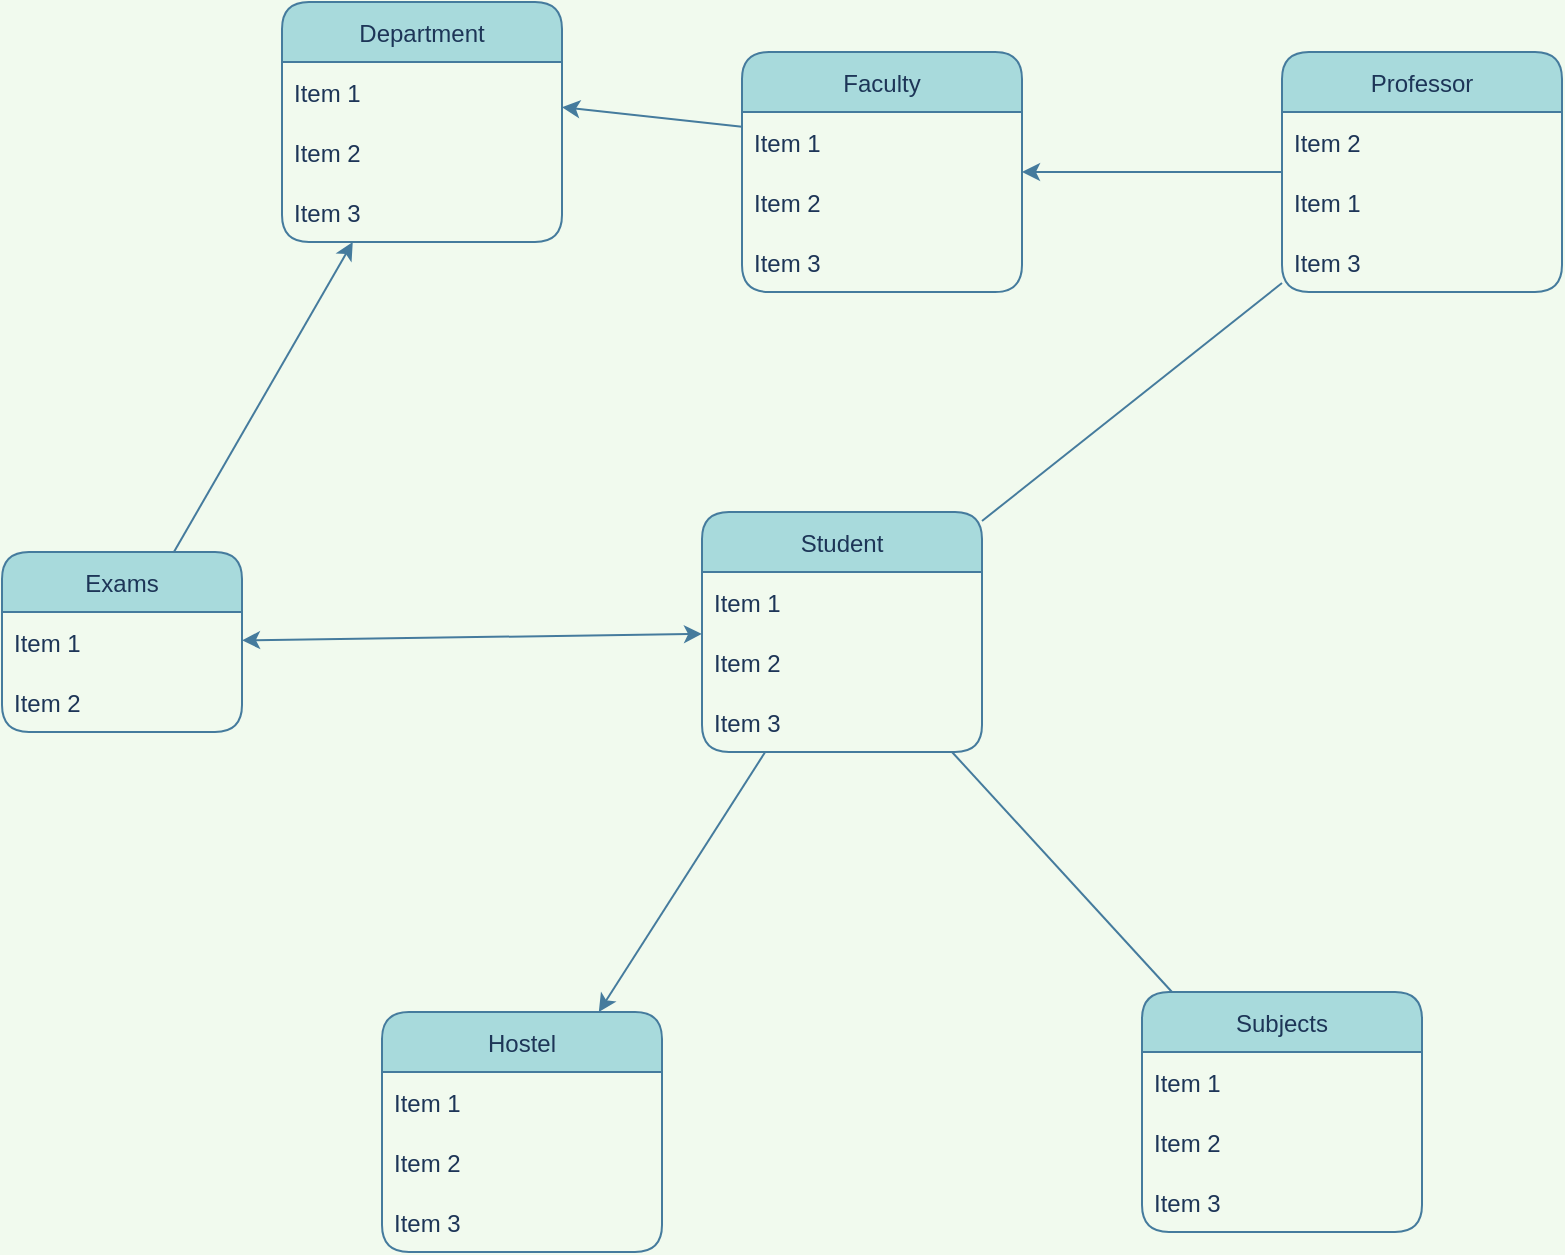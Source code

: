 <mxfile version="17.1.3" type="github">
  <diagram id="IQ9gFcHRNQKVuOo7Adpv" name="Page-1">
    <mxGraphModel dx="868" dy="450" grid="1" gridSize="10" guides="1" tooltips="1" connect="1" arrows="1" fold="1" page="1" pageScale="1" pageWidth="850" pageHeight="1100" background="#F1FAEE" math="0" shadow="0">
      <root>
        <mxCell id="0" />
        <mxCell id="1" parent="0" />
        <mxCell id="DH_IdGn520nzcRJDCefY-1" value="Student" style="swimlane;fontStyle=0;childLayout=stackLayout;horizontal=1;startSize=30;horizontalStack=0;resizeParent=1;resizeParentMax=0;resizeLast=0;collapsible=1;marginBottom=0;fillColor=#A8DADC;strokeColor=#457B9D;fontColor=#1D3557;rounded=1;" vertex="1" parent="1">
          <mxGeometry x="390" y="260" width="140" height="120" as="geometry" />
        </mxCell>
        <mxCell id="DH_IdGn520nzcRJDCefY-2" value="Item 1" style="text;strokeColor=none;fillColor=none;align=left;verticalAlign=middle;spacingLeft=4;spacingRight=4;overflow=hidden;points=[[0,0.5],[1,0.5]];portConstraint=eastwest;rotatable=0;fontColor=#1D3557;rounded=1;" vertex="1" parent="DH_IdGn520nzcRJDCefY-1">
          <mxGeometry y="30" width="140" height="30" as="geometry" />
        </mxCell>
        <mxCell id="DH_IdGn520nzcRJDCefY-3" value="Item 2" style="text;strokeColor=none;fillColor=none;align=left;verticalAlign=middle;spacingLeft=4;spacingRight=4;overflow=hidden;points=[[0,0.5],[1,0.5]];portConstraint=eastwest;rotatable=0;fontColor=#1D3557;rounded=1;" vertex="1" parent="DH_IdGn520nzcRJDCefY-1">
          <mxGeometry y="60" width="140" height="30" as="geometry" />
        </mxCell>
        <mxCell id="DH_IdGn520nzcRJDCefY-4" value="Item 3" style="text;strokeColor=none;fillColor=none;align=left;verticalAlign=middle;spacingLeft=4;spacingRight=4;overflow=hidden;points=[[0,0.5],[1,0.5]];portConstraint=eastwest;rotatable=0;fontColor=#1D3557;rounded=1;" vertex="1" parent="DH_IdGn520nzcRJDCefY-1">
          <mxGeometry y="90" width="140" height="30" as="geometry" />
        </mxCell>
        <mxCell id="DH_IdGn520nzcRJDCefY-6" value="Department" style="swimlane;fontStyle=0;childLayout=stackLayout;horizontal=1;startSize=30;horizontalStack=0;resizeParent=1;resizeParentMax=0;resizeLast=0;collapsible=1;marginBottom=0;fillColor=#A8DADC;strokeColor=#457B9D;fontColor=#1D3557;rounded=1;" vertex="1" parent="1">
          <mxGeometry x="180" y="5" width="140" height="120" as="geometry" />
        </mxCell>
        <mxCell id="DH_IdGn520nzcRJDCefY-7" value="Item 1" style="text;strokeColor=none;fillColor=none;align=left;verticalAlign=middle;spacingLeft=4;spacingRight=4;overflow=hidden;points=[[0,0.5],[1,0.5]];portConstraint=eastwest;rotatable=0;fontColor=#1D3557;rounded=1;" vertex="1" parent="DH_IdGn520nzcRJDCefY-6">
          <mxGeometry y="30" width="140" height="30" as="geometry" />
        </mxCell>
        <mxCell id="DH_IdGn520nzcRJDCefY-8" value="Item 2" style="text;strokeColor=none;fillColor=none;align=left;verticalAlign=middle;spacingLeft=4;spacingRight=4;overflow=hidden;points=[[0,0.5],[1,0.5]];portConstraint=eastwest;rotatable=0;fontColor=#1D3557;rounded=1;" vertex="1" parent="DH_IdGn520nzcRJDCefY-6">
          <mxGeometry y="60" width="140" height="30" as="geometry" />
        </mxCell>
        <mxCell id="DH_IdGn520nzcRJDCefY-9" value="Item 3" style="text;strokeColor=none;fillColor=none;align=left;verticalAlign=middle;spacingLeft=4;spacingRight=4;overflow=hidden;points=[[0,0.5],[1,0.5]];portConstraint=eastwest;rotatable=0;fontColor=#1D3557;rounded=1;" vertex="1" parent="DH_IdGn520nzcRJDCefY-6">
          <mxGeometry y="90" width="140" height="30" as="geometry" />
        </mxCell>
        <mxCell id="DH_IdGn520nzcRJDCefY-10" value="Professor" style="swimlane;fontStyle=0;childLayout=stackLayout;horizontal=1;startSize=30;horizontalStack=0;resizeParent=1;resizeParentMax=0;resizeLast=0;collapsible=1;marginBottom=0;fillColor=#A8DADC;strokeColor=#457B9D;fontColor=#1D3557;rounded=1;" vertex="1" parent="1">
          <mxGeometry x="680" y="30" width="140" height="120" as="geometry" />
        </mxCell>
        <mxCell id="DH_IdGn520nzcRJDCefY-12" value="Item 2" style="text;strokeColor=none;fillColor=none;align=left;verticalAlign=middle;spacingLeft=4;spacingRight=4;overflow=hidden;points=[[0,0.5],[1,0.5]];portConstraint=eastwest;rotatable=0;fontColor=#1D3557;rounded=1;" vertex="1" parent="DH_IdGn520nzcRJDCefY-10">
          <mxGeometry y="30" width="140" height="30" as="geometry" />
        </mxCell>
        <mxCell id="DH_IdGn520nzcRJDCefY-11" value="Item 1" style="text;strokeColor=none;fillColor=none;align=left;verticalAlign=middle;spacingLeft=4;spacingRight=4;overflow=hidden;points=[[0,0.5],[1,0.5]];portConstraint=eastwest;rotatable=0;fontColor=#1D3557;rounded=1;" vertex="1" parent="DH_IdGn520nzcRJDCefY-10">
          <mxGeometry y="60" width="140" height="30" as="geometry" />
        </mxCell>
        <mxCell id="DH_IdGn520nzcRJDCefY-13" value="Item 3" style="text;strokeColor=none;fillColor=none;align=left;verticalAlign=middle;spacingLeft=4;spacingRight=4;overflow=hidden;points=[[0,0.5],[1,0.5]];portConstraint=eastwest;rotatable=0;fontColor=#1D3557;rounded=1;" vertex="1" parent="DH_IdGn520nzcRJDCefY-10">
          <mxGeometry y="90" width="140" height="30" as="geometry" />
        </mxCell>
        <mxCell id="DH_IdGn520nzcRJDCefY-14" value="Faculty" style="swimlane;fontStyle=0;childLayout=stackLayout;horizontal=1;startSize=30;horizontalStack=0;resizeParent=1;resizeParentMax=0;resizeLast=0;collapsible=1;marginBottom=0;fillColor=#A8DADC;strokeColor=#457B9D;fontColor=#1D3557;rounded=1;" vertex="1" parent="1">
          <mxGeometry x="410" y="30" width="140" height="120" as="geometry" />
        </mxCell>
        <mxCell id="DH_IdGn520nzcRJDCefY-15" value="Item 1" style="text;strokeColor=none;fillColor=none;align=left;verticalAlign=middle;spacingLeft=4;spacingRight=4;overflow=hidden;points=[[0,0.5],[1,0.5]];portConstraint=eastwest;rotatable=0;fontColor=#1D3557;rounded=1;" vertex="1" parent="DH_IdGn520nzcRJDCefY-14">
          <mxGeometry y="30" width="140" height="30" as="geometry" />
        </mxCell>
        <mxCell id="DH_IdGn520nzcRJDCefY-16" value="Item 2" style="text;strokeColor=none;fillColor=none;align=left;verticalAlign=middle;spacingLeft=4;spacingRight=4;overflow=hidden;points=[[0,0.5],[1,0.5]];portConstraint=eastwest;rotatable=0;fontColor=#1D3557;rounded=1;" vertex="1" parent="DH_IdGn520nzcRJDCefY-14">
          <mxGeometry y="60" width="140" height="30" as="geometry" />
        </mxCell>
        <mxCell id="DH_IdGn520nzcRJDCefY-17" value="Item 3" style="text;strokeColor=none;fillColor=none;align=left;verticalAlign=middle;spacingLeft=4;spacingRight=4;overflow=hidden;points=[[0,0.5],[1,0.5]];portConstraint=eastwest;rotatable=0;fontColor=#1D3557;rounded=1;" vertex="1" parent="DH_IdGn520nzcRJDCefY-14">
          <mxGeometry y="90" width="140" height="30" as="geometry" />
        </mxCell>
        <mxCell id="DH_IdGn520nzcRJDCefY-26" value="Subjects" style="swimlane;fontStyle=0;childLayout=stackLayout;horizontal=1;startSize=30;horizontalStack=0;resizeParent=1;resizeParentMax=0;resizeLast=0;collapsible=1;marginBottom=0;fillColor=#A8DADC;strokeColor=#457B9D;fontColor=#1D3557;rounded=1;" vertex="1" parent="1">
          <mxGeometry x="610" y="500" width="140" height="120" as="geometry" />
        </mxCell>
        <mxCell id="DH_IdGn520nzcRJDCefY-27" value="Item 1" style="text;strokeColor=none;fillColor=none;align=left;verticalAlign=middle;spacingLeft=4;spacingRight=4;overflow=hidden;points=[[0,0.5],[1,0.5]];portConstraint=eastwest;rotatable=0;fontColor=#1D3557;rounded=1;" vertex="1" parent="DH_IdGn520nzcRJDCefY-26">
          <mxGeometry y="30" width="140" height="30" as="geometry" />
        </mxCell>
        <mxCell id="DH_IdGn520nzcRJDCefY-28" value="Item 2" style="text;strokeColor=none;fillColor=none;align=left;verticalAlign=middle;spacingLeft=4;spacingRight=4;overflow=hidden;points=[[0,0.5],[1,0.5]];portConstraint=eastwest;rotatable=0;fontColor=#1D3557;rounded=1;" vertex="1" parent="DH_IdGn520nzcRJDCefY-26">
          <mxGeometry y="60" width="140" height="30" as="geometry" />
        </mxCell>
        <mxCell id="DH_IdGn520nzcRJDCefY-29" value="Item 3" style="text;strokeColor=none;fillColor=none;align=left;verticalAlign=middle;spacingLeft=4;spacingRight=4;overflow=hidden;points=[[0,0.5],[1,0.5]];portConstraint=eastwest;rotatable=0;fontColor=#1D3557;rounded=1;" vertex="1" parent="DH_IdGn520nzcRJDCefY-26">
          <mxGeometry y="90" width="140" height="30" as="geometry" />
        </mxCell>
        <mxCell id="DH_IdGn520nzcRJDCefY-30" value="Exams" style="swimlane;fontStyle=0;childLayout=stackLayout;horizontal=1;startSize=30;horizontalStack=0;resizeParent=1;resizeParentMax=0;resizeLast=0;collapsible=1;marginBottom=0;fillColor=#A8DADC;strokeColor=#457B9D;fontColor=#1D3557;rounded=1;" vertex="1" parent="1">
          <mxGeometry x="40" y="280" width="120" height="90" as="geometry" />
        </mxCell>
        <mxCell id="DH_IdGn520nzcRJDCefY-31" value="Item 1" style="text;strokeColor=none;fillColor=none;align=left;verticalAlign=middle;spacingLeft=4;spacingRight=4;overflow=hidden;points=[[0,0.5],[1,0.5]];portConstraint=eastwest;rotatable=0;fontColor=#1D3557;rounded=1;" vertex="1" parent="DH_IdGn520nzcRJDCefY-30">
          <mxGeometry y="30" width="120" height="30" as="geometry" />
        </mxCell>
        <mxCell id="DH_IdGn520nzcRJDCefY-32" value="Item 2" style="text;strokeColor=none;fillColor=none;align=left;verticalAlign=middle;spacingLeft=4;spacingRight=4;overflow=hidden;points=[[0,0.5],[1,0.5]];portConstraint=eastwest;rotatable=0;fontColor=#1D3557;rounded=1;" vertex="1" parent="DH_IdGn520nzcRJDCefY-30">
          <mxGeometry y="60" width="120" height="30" as="geometry" />
        </mxCell>
        <mxCell id="DH_IdGn520nzcRJDCefY-34" value="Hostel" style="swimlane;fontStyle=0;childLayout=stackLayout;horizontal=1;startSize=30;horizontalStack=0;resizeParent=1;resizeParentMax=0;resizeLast=0;collapsible=1;marginBottom=0;fillColor=#A8DADC;strokeColor=#457B9D;fontColor=#1D3557;rounded=1;" vertex="1" parent="1">
          <mxGeometry x="230" y="510" width="140" height="120" as="geometry" />
        </mxCell>
        <mxCell id="DH_IdGn520nzcRJDCefY-35" value="Item 1" style="text;strokeColor=none;fillColor=none;align=left;verticalAlign=middle;spacingLeft=4;spacingRight=4;overflow=hidden;points=[[0,0.5],[1,0.5]];portConstraint=eastwest;rotatable=0;fontColor=#1D3557;rounded=1;" vertex="1" parent="DH_IdGn520nzcRJDCefY-34">
          <mxGeometry y="30" width="140" height="30" as="geometry" />
        </mxCell>
        <mxCell id="DH_IdGn520nzcRJDCefY-36" value="Item 2" style="text;strokeColor=none;fillColor=none;align=left;verticalAlign=middle;spacingLeft=4;spacingRight=4;overflow=hidden;points=[[0,0.5],[1,0.5]];portConstraint=eastwest;rotatable=0;fontColor=#1D3557;rounded=1;" vertex="1" parent="DH_IdGn520nzcRJDCefY-34">
          <mxGeometry y="60" width="140" height="30" as="geometry" />
        </mxCell>
        <mxCell id="DH_IdGn520nzcRJDCefY-37" value="Item 3" style="text;strokeColor=none;fillColor=none;align=left;verticalAlign=middle;spacingLeft=4;spacingRight=4;overflow=hidden;points=[[0,0.5],[1,0.5]];portConstraint=eastwest;rotatable=0;fontColor=#1D3557;rounded=1;" vertex="1" parent="DH_IdGn520nzcRJDCefY-34">
          <mxGeometry y="90" width="140" height="30" as="geometry" />
        </mxCell>
        <mxCell id="DH_IdGn520nzcRJDCefY-39" value="" style="endArrow=classic;html=1;rounded=1;labelBackgroundColor=#F1FAEE;strokeColor=#457B9D;fontColor=#1D3557;" edge="1" parent="1" source="DH_IdGn520nzcRJDCefY-30" target="DH_IdGn520nzcRJDCefY-6">
          <mxGeometry width="50" height="50" relative="1" as="geometry">
            <mxPoint x="50" y="120" as="sourcePoint" />
            <mxPoint x="50" y="190" as="targetPoint" />
          </mxGeometry>
        </mxCell>
        <mxCell id="DH_IdGn520nzcRJDCefY-42" value="" style="endArrow=classic;html=1;rounded=1;labelBackgroundColor=#F1FAEE;strokeColor=#457B9D;fontColor=#1D3557;" edge="1" parent="1" source="DH_IdGn520nzcRJDCefY-15" target="DH_IdGn520nzcRJDCefY-7">
          <mxGeometry width="50" height="50" relative="1" as="geometry">
            <mxPoint x="320" y="100" as="sourcePoint" />
            <mxPoint x="390.711" y="50" as="targetPoint" />
          </mxGeometry>
        </mxCell>
        <mxCell id="DH_IdGn520nzcRJDCefY-43" value="" style="endArrow=classic;html=1;rounded=1;labelBackgroundColor=#F1FAEE;strokeColor=#457B9D;fontColor=#1D3557;" edge="1" parent="1" source="DH_IdGn520nzcRJDCefY-10" target="DH_IdGn520nzcRJDCefY-14">
          <mxGeometry width="50" height="50" relative="1" as="geometry">
            <mxPoint x="690" y="100" as="sourcePoint" />
            <mxPoint x="740" y="50" as="targetPoint" />
          </mxGeometry>
        </mxCell>
        <mxCell id="DH_IdGn520nzcRJDCefY-47" value="" style="endArrow=classic;html=1;rounded=1;labelBackgroundColor=#F1FAEE;strokeColor=#457B9D;fontColor=#1D3557;" edge="1" parent="1" source="DH_IdGn520nzcRJDCefY-1" target="DH_IdGn520nzcRJDCefY-34">
          <mxGeometry width="50" height="50" relative="1" as="geometry">
            <mxPoint x="550" y="370" as="sourcePoint" />
            <mxPoint x="600" y="320" as="targetPoint" />
          </mxGeometry>
        </mxCell>
        <mxCell id="DH_IdGn520nzcRJDCefY-48" value="" style="endArrow=classic;startArrow=classic;html=1;rounded=1;labelBackgroundColor=#F1FAEE;strokeColor=#457B9D;fontColor=#1D3557;" edge="1" parent="1" source="DH_IdGn520nzcRJDCefY-30" target="DH_IdGn520nzcRJDCefY-1">
          <mxGeometry width="50" height="50" relative="1" as="geometry">
            <mxPoint x="150" y="240" as="sourcePoint" />
            <mxPoint x="200" y="190" as="targetPoint" />
          </mxGeometry>
        </mxCell>
        <mxCell id="DH_IdGn520nzcRJDCefY-49" value="" style="endArrow=none;html=1;rounded=1;labelBackgroundColor=#F1FAEE;strokeColor=#457B9D;fontColor=#1D3557;" edge="1" parent="1" source="DH_IdGn520nzcRJDCefY-1" target="DH_IdGn520nzcRJDCefY-10">
          <mxGeometry width="50" height="50" relative="1" as="geometry">
            <mxPoint x="750" y="290" as="sourcePoint" />
            <mxPoint x="800" y="240" as="targetPoint" />
          </mxGeometry>
        </mxCell>
        <mxCell id="DH_IdGn520nzcRJDCefY-50" value="" style="endArrow=none;html=1;rounded=1;labelBackgroundColor=#F1FAEE;strokeColor=#457B9D;fontColor=#1D3557;" edge="1" parent="1" source="DH_IdGn520nzcRJDCefY-26" target="DH_IdGn520nzcRJDCefY-1">
          <mxGeometry width="50" height="50" relative="1" as="geometry">
            <mxPoint x="550" y="370" as="sourcePoint" />
            <mxPoint x="750" y="380" as="targetPoint" />
          </mxGeometry>
        </mxCell>
      </root>
    </mxGraphModel>
  </diagram>
</mxfile>
